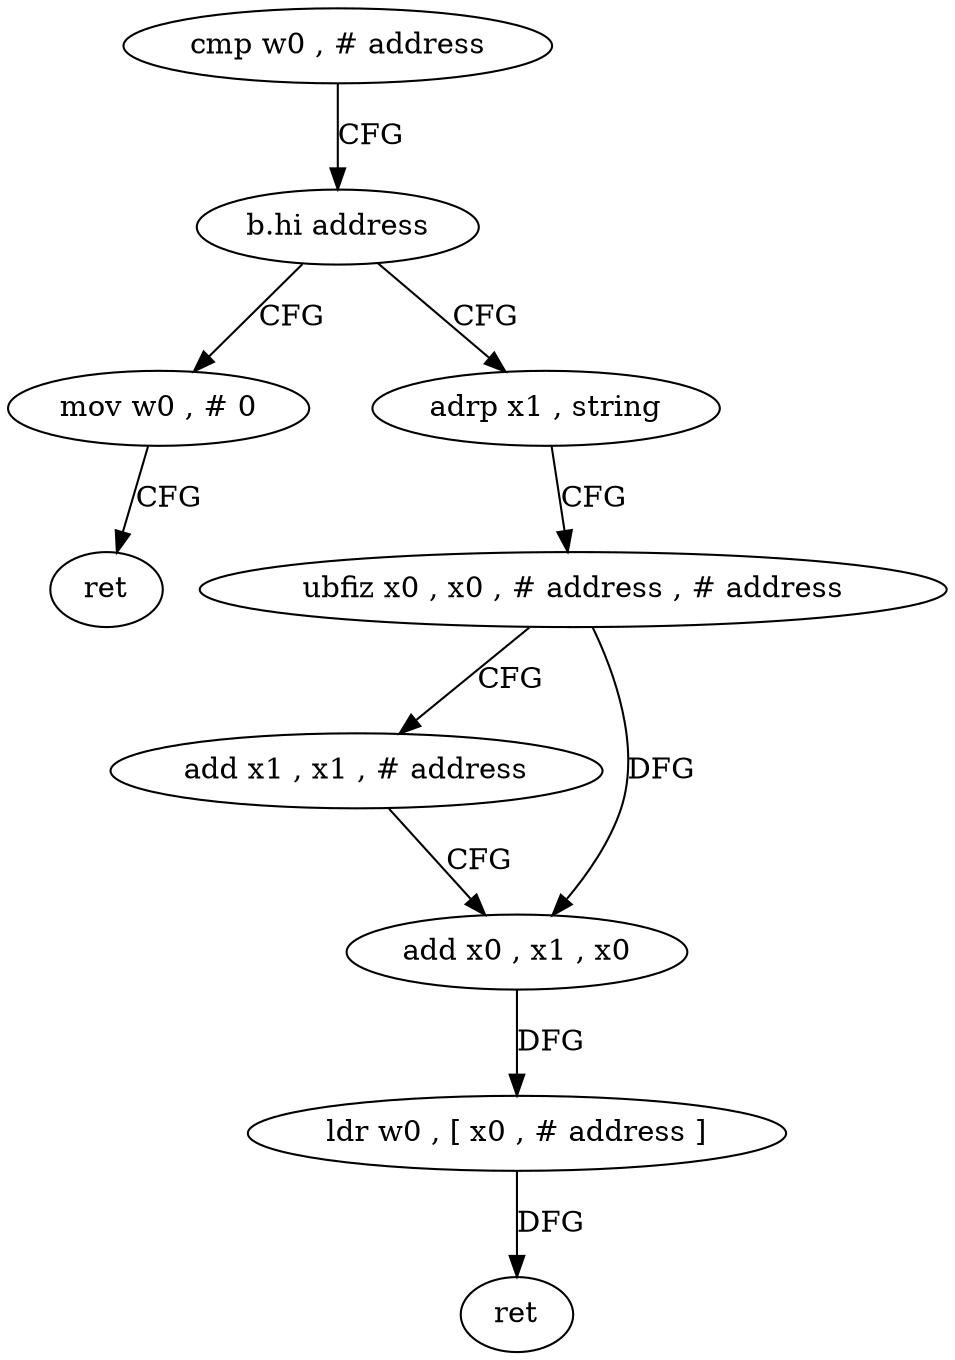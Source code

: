 digraph "func" {
"4291968" [label = "cmp w0 , # address" ]
"4291972" [label = "b.hi address" ]
"4292000" [label = "mov w0 , # 0" ]
"4291976" [label = "adrp x1 , string" ]
"4292004" [label = "ret" ]
"4291980" [label = "ubfiz x0 , x0 , # address , # address" ]
"4291984" [label = "add x1 , x1 , # address" ]
"4291988" [label = "add x0 , x1 , x0" ]
"4291992" [label = "ldr w0 , [ x0 , # address ]" ]
"4291996" [label = "ret" ]
"4291968" -> "4291972" [ label = "CFG" ]
"4291972" -> "4292000" [ label = "CFG" ]
"4291972" -> "4291976" [ label = "CFG" ]
"4292000" -> "4292004" [ label = "CFG" ]
"4291976" -> "4291980" [ label = "CFG" ]
"4291980" -> "4291984" [ label = "CFG" ]
"4291980" -> "4291988" [ label = "DFG" ]
"4291984" -> "4291988" [ label = "CFG" ]
"4291988" -> "4291992" [ label = "DFG" ]
"4291992" -> "4291996" [ label = "DFG" ]
}
